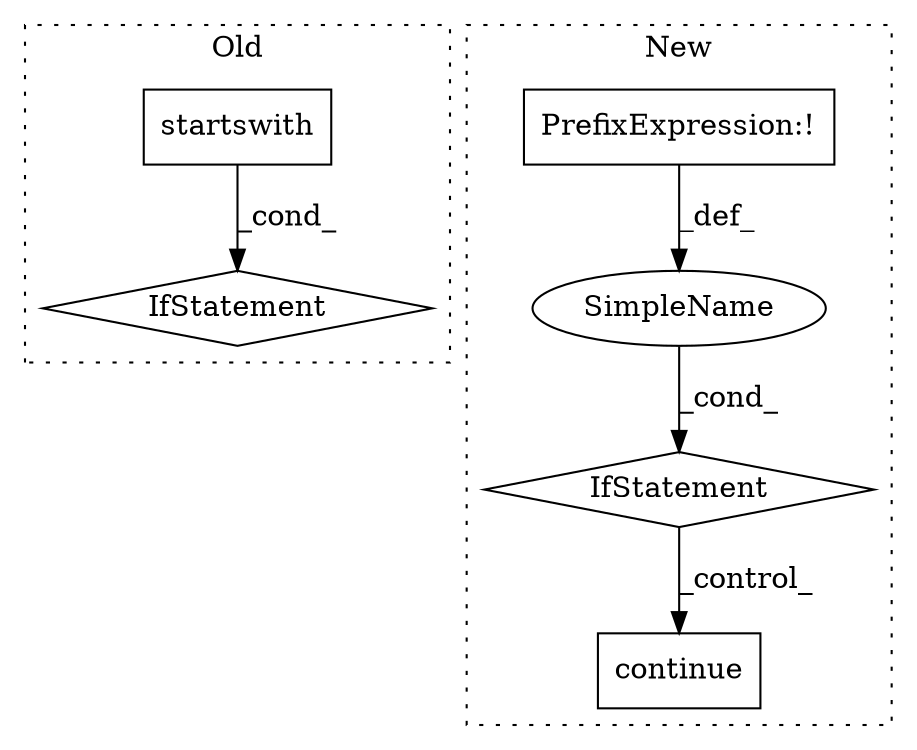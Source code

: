 digraph G {
subgraph cluster0 {
1 [label="startswith" a="32" s="5524,5540" l="11,1" shape="box"];
5 [label="IfStatement" a="25" s="5508,5541" l="4,2" shape="diamond"];
label = "Old";
style="dotted";
}
subgraph cluster1 {
2 [label="continue" a="18" s="5919" l="9" shape="box"];
3 [label="IfStatement" a="25" s="5874,5905" l="4,2" shape="diamond"];
4 [label="SimpleName" a="42" s="" l="" shape="ellipse"];
6 [label="PrefixExpression:!" a="38" s="5878" l="1" shape="box"];
label = "New";
style="dotted";
}
1 -> 5 [label="_cond_"];
3 -> 2 [label="_control_"];
4 -> 3 [label="_cond_"];
6 -> 4 [label="_def_"];
}